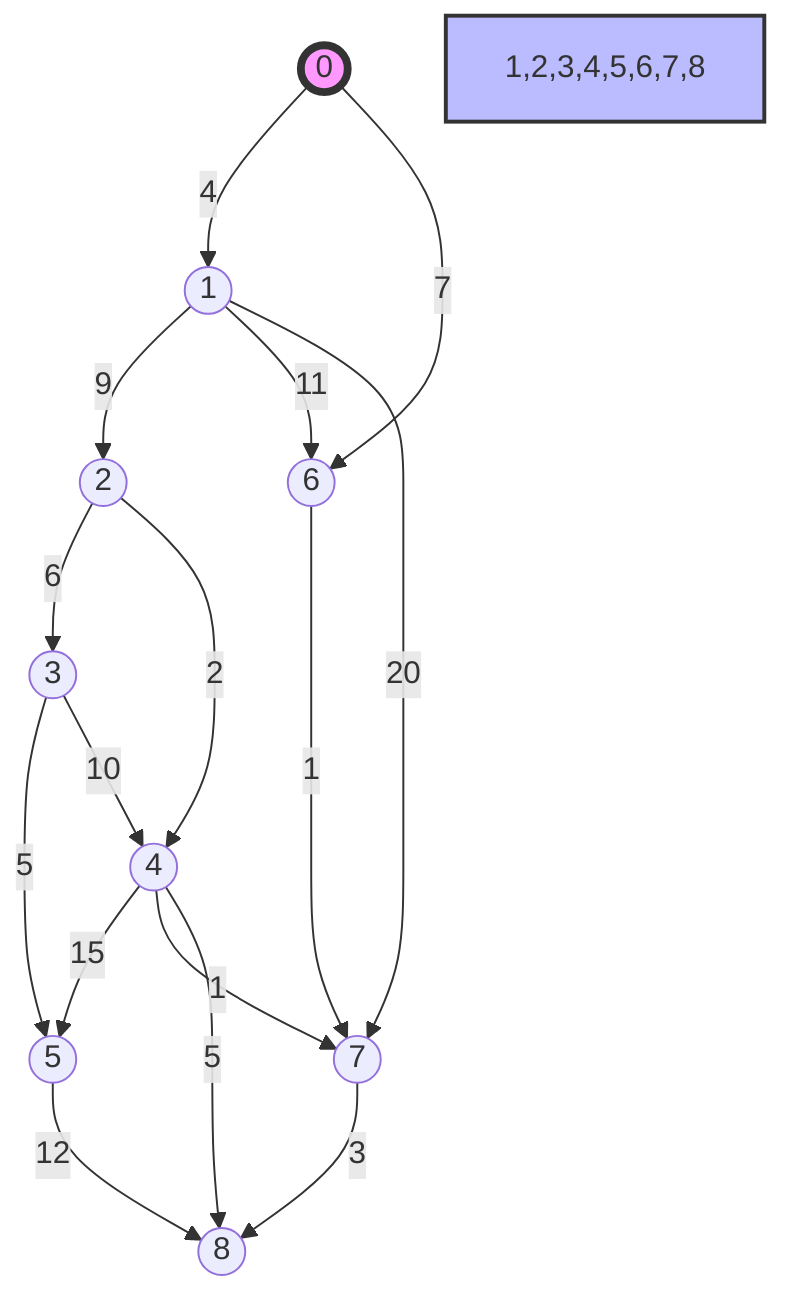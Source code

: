 graph TD
    0((0)) -->|4| 1((1))
    0 -->|7| 6((6))
    1 -->|9| 2((2))
    1 -->|11| 6((6))
    1 -->|20| 7((7))
    2 -->|6| 3((3))
    2 -->|2| 4((4))
    3 -->|5| 5((5))
    3 -->|10| 4((4))
    4 -->|15| 5((5))
    4 -->|1| 7((7))
    4 -->|5| 8((8))
    5 -->|12| 8((8))
    6 -->|1| 7((7))
    7 -->|3| 8((8))

    style 0 fill:#f9f,stroke:#333,stroke-width:4px
    style 1,2,3,4,5,6,7,8 fill:#bbf,stroke:#333,stroke-width:2px
